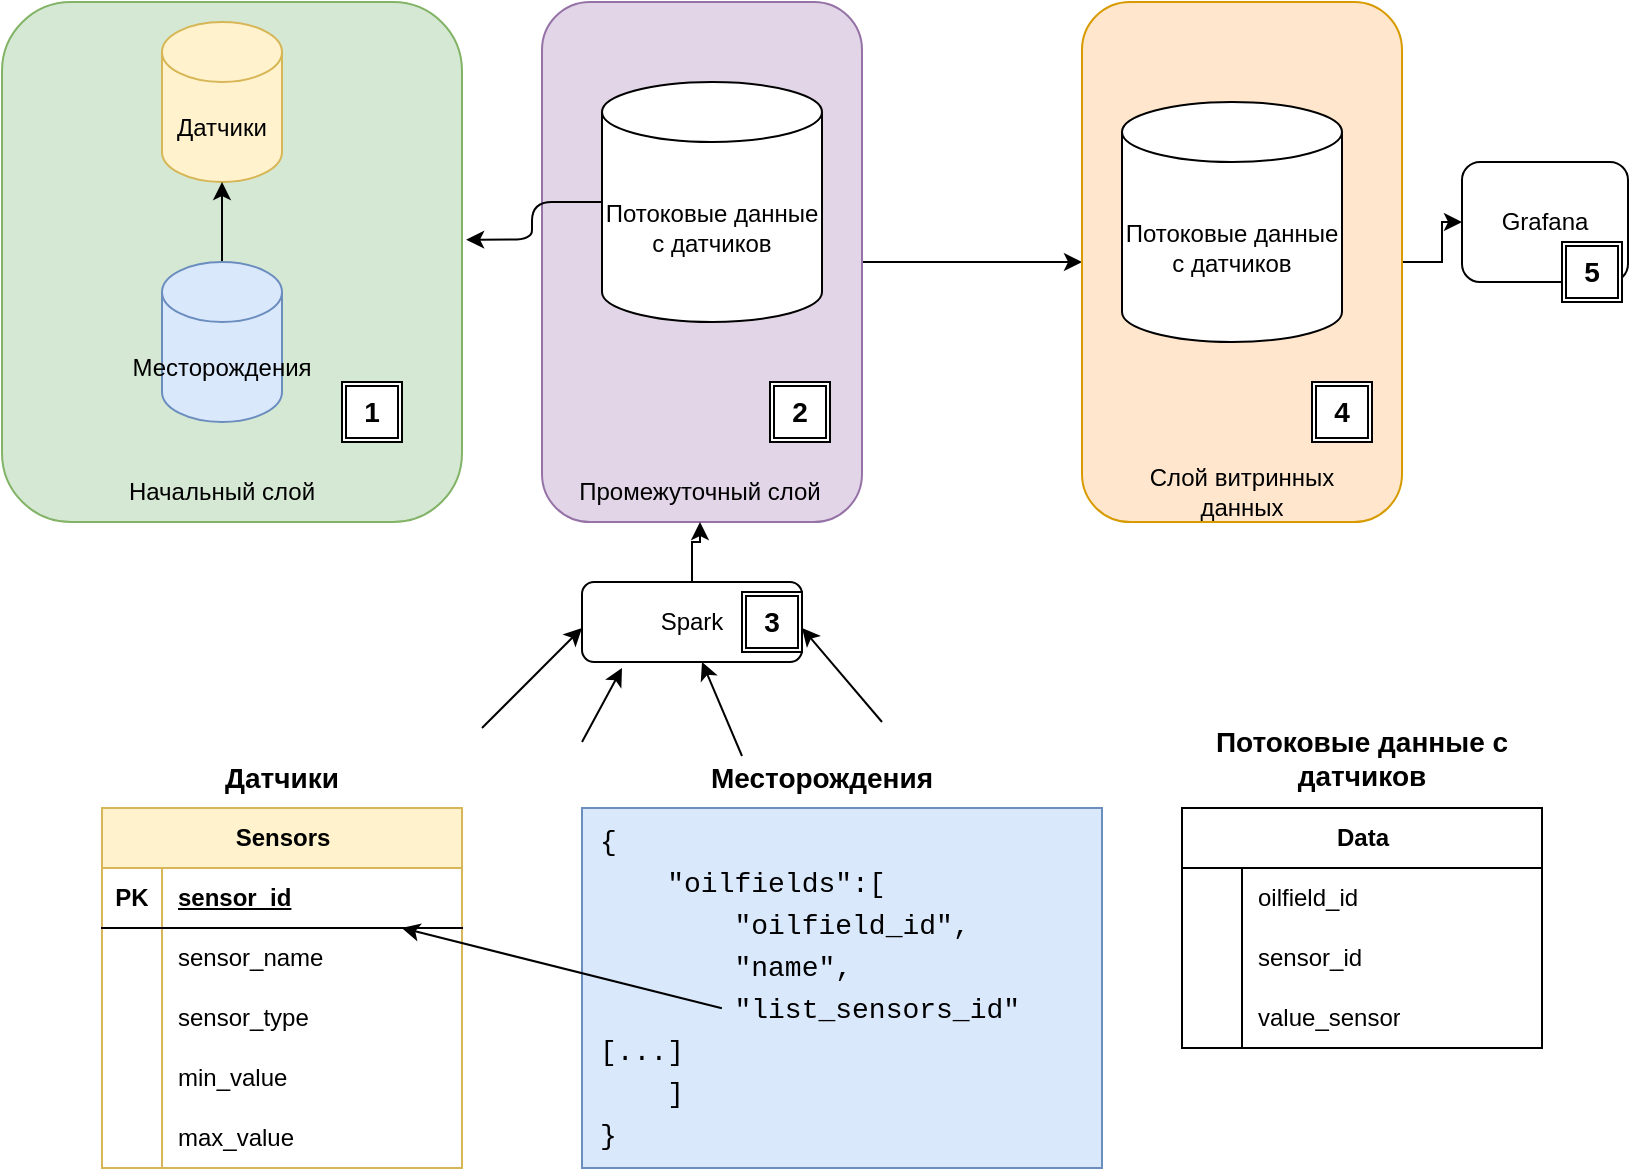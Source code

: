 <mxfile version="22.0.3" type="device">
  <diagram name="Страница — 1" id="nyuCE8ARZtUQCP4gCx82">
    <mxGraphModel dx="932" dy="618" grid="1" gridSize="10" guides="1" tooltips="1" connect="1" arrows="1" fold="1" page="1" pageScale="1" pageWidth="827" pageHeight="1169" math="0" shadow="0">
      <root>
        <mxCell id="0" />
        <mxCell id="1" parent="0" />
        <mxCell id="ij_Kzmd3UUCDIIQPWrM3-85" value="" style="edgeStyle=orthogonalEdgeStyle;rounded=0;orthogonalLoop=1;jettySize=auto;html=1;" edge="1" parent="1" source="ij_Kzmd3UUCDIIQPWrM3-68" target="ij_Kzmd3UUCDIIQPWrM3-82">
          <mxGeometry relative="1" as="geometry" />
        </mxCell>
        <mxCell id="ij_Kzmd3UUCDIIQPWrM3-68" value="" style="rounded=1;whiteSpace=wrap;html=1;fillColor=#e1d5e7;strokeColor=#9673a6;" vertex="1" parent="1">
          <mxGeometry x="270" y="30" width="160" height="260" as="geometry" />
        </mxCell>
        <mxCell id="ij_Kzmd3UUCDIIQPWrM3-65" value="" style="rounded=1;whiteSpace=wrap;html=1;fillColor=#d5e8d4;strokeColor=#82b366;" vertex="1" parent="1">
          <mxGeometry y="30" width="230" height="260" as="geometry" />
        </mxCell>
        <mxCell id="ij_Kzmd3UUCDIIQPWrM3-1" value="Датчики" style="shape=cylinder3;whiteSpace=wrap;html=1;boundedLbl=1;backgroundOutline=1;size=15;fillColor=#fff2cc;strokeColor=#d6b656;" vertex="1" parent="1">
          <mxGeometry x="80" y="40" width="60" height="80" as="geometry" />
        </mxCell>
        <mxCell id="ij_Kzmd3UUCDIIQPWrM3-62" value="" style="edgeStyle=orthogonalEdgeStyle;rounded=0;orthogonalLoop=1;jettySize=auto;html=1;" edge="1" parent="1" source="ij_Kzmd3UUCDIIQPWrM3-2" target="ij_Kzmd3UUCDIIQPWrM3-1">
          <mxGeometry relative="1" as="geometry" />
        </mxCell>
        <mxCell id="ij_Kzmd3UUCDIIQPWrM3-2" value="Месторождения" style="shape=cylinder3;whiteSpace=wrap;html=1;boundedLbl=1;backgroundOutline=1;size=15;fillColor=#dae8fc;strokeColor=#6c8ebf;" vertex="1" parent="1">
          <mxGeometry x="80" y="160" width="60" height="80" as="geometry" />
        </mxCell>
        <mxCell id="ij_Kzmd3UUCDIIQPWrM3-13" value="Sensors" style="shape=table;startSize=30;container=1;collapsible=1;childLayout=tableLayout;fixedRows=1;rowLines=0;fontStyle=1;align=center;resizeLast=1;html=1;fillColor=#fff2cc;strokeColor=#d6b656;" vertex="1" parent="1">
          <mxGeometry x="50" y="433" width="180" height="180" as="geometry" />
        </mxCell>
        <mxCell id="ij_Kzmd3UUCDIIQPWrM3-14" value="" style="shape=tableRow;horizontal=0;startSize=0;swimlaneHead=0;swimlaneBody=0;fillColor=none;collapsible=0;dropTarget=0;points=[[0,0.5],[1,0.5]];portConstraint=eastwest;top=0;left=0;right=0;bottom=1;" vertex="1" parent="ij_Kzmd3UUCDIIQPWrM3-13">
          <mxGeometry y="30" width="180" height="30" as="geometry" />
        </mxCell>
        <mxCell id="ij_Kzmd3UUCDIIQPWrM3-15" value="PK" style="shape=partialRectangle;connectable=0;fillColor=none;top=0;left=0;bottom=0;right=0;fontStyle=1;overflow=hidden;whiteSpace=wrap;html=1;" vertex="1" parent="ij_Kzmd3UUCDIIQPWrM3-14">
          <mxGeometry width="30" height="30" as="geometry">
            <mxRectangle width="30" height="30" as="alternateBounds" />
          </mxGeometry>
        </mxCell>
        <mxCell id="ij_Kzmd3UUCDIIQPWrM3-16" value="sensor_id" style="shape=partialRectangle;connectable=0;fillColor=none;top=0;left=0;bottom=0;right=0;align=left;spacingLeft=6;fontStyle=5;overflow=hidden;whiteSpace=wrap;html=1;" vertex="1" parent="ij_Kzmd3UUCDIIQPWrM3-14">
          <mxGeometry x="30" width="150" height="30" as="geometry">
            <mxRectangle width="150" height="30" as="alternateBounds" />
          </mxGeometry>
        </mxCell>
        <mxCell id="ij_Kzmd3UUCDIIQPWrM3-17" value="" style="shape=tableRow;horizontal=0;startSize=0;swimlaneHead=0;swimlaneBody=0;fillColor=none;collapsible=0;dropTarget=0;points=[[0,0.5],[1,0.5]];portConstraint=eastwest;top=0;left=0;right=0;bottom=0;" vertex="1" parent="ij_Kzmd3UUCDIIQPWrM3-13">
          <mxGeometry y="60" width="180" height="30" as="geometry" />
        </mxCell>
        <mxCell id="ij_Kzmd3UUCDIIQPWrM3-18" value="" style="shape=partialRectangle;connectable=0;fillColor=none;top=0;left=0;bottom=0;right=0;editable=1;overflow=hidden;whiteSpace=wrap;html=1;" vertex="1" parent="ij_Kzmd3UUCDIIQPWrM3-17">
          <mxGeometry width="30" height="30" as="geometry">
            <mxRectangle width="30" height="30" as="alternateBounds" />
          </mxGeometry>
        </mxCell>
        <mxCell id="ij_Kzmd3UUCDIIQPWrM3-19" value="sensor_name" style="shape=partialRectangle;connectable=0;fillColor=none;top=0;left=0;bottom=0;right=0;align=left;spacingLeft=6;overflow=hidden;whiteSpace=wrap;html=1;" vertex="1" parent="ij_Kzmd3UUCDIIQPWrM3-17">
          <mxGeometry x="30" width="150" height="30" as="geometry">
            <mxRectangle width="150" height="30" as="alternateBounds" />
          </mxGeometry>
        </mxCell>
        <mxCell id="ij_Kzmd3UUCDIIQPWrM3-20" value="" style="shape=tableRow;horizontal=0;startSize=0;swimlaneHead=0;swimlaneBody=0;fillColor=none;collapsible=0;dropTarget=0;points=[[0,0.5],[1,0.5]];portConstraint=eastwest;top=0;left=0;right=0;bottom=0;" vertex="1" parent="ij_Kzmd3UUCDIIQPWrM3-13">
          <mxGeometry y="90" width="180" height="30" as="geometry" />
        </mxCell>
        <mxCell id="ij_Kzmd3UUCDIIQPWrM3-21" value="" style="shape=partialRectangle;connectable=0;fillColor=none;top=0;left=0;bottom=0;right=0;editable=1;overflow=hidden;whiteSpace=wrap;html=1;" vertex="1" parent="ij_Kzmd3UUCDIIQPWrM3-20">
          <mxGeometry width="30" height="30" as="geometry">
            <mxRectangle width="30" height="30" as="alternateBounds" />
          </mxGeometry>
        </mxCell>
        <mxCell id="ij_Kzmd3UUCDIIQPWrM3-22" value="sensor_type" style="shape=partialRectangle;connectable=0;fillColor=none;top=0;left=0;bottom=0;right=0;align=left;spacingLeft=6;overflow=hidden;whiteSpace=wrap;html=1;" vertex="1" parent="ij_Kzmd3UUCDIIQPWrM3-20">
          <mxGeometry x="30" width="150" height="30" as="geometry">
            <mxRectangle width="150" height="30" as="alternateBounds" />
          </mxGeometry>
        </mxCell>
        <mxCell id="ij_Kzmd3UUCDIIQPWrM3-23" value="" style="shape=tableRow;horizontal=0;startSize=0;swimlaneHead=0;swimlaneBody=0;fillColor=none;collapsible=0;dropTarget=0;points=[[0,0.5],[1,0.5]];portConstraint=eastwest;top=0;left=0;right=0;bottom=0;" vertex="1" parent="ij_Kzmd3UUCDIIQPWrM3-13">
          <mxGeometry y="120" width="180" height="30" as="geometry" />
        </mxCell>
        <mxCell id="ij_Kzmd3UUCDIIQPWrM3-24" value="" style="shape=partialRectangle;connectable=0;fillColor=none;top=0;left=0;bottom=0;right=0;editable=1;overflow=hidden;whiteSpace=wrap;html=1;" vertex="1" parent="ij_Kzmd3UUCDIIQPWrM3-23">
          <mxGeometry width="30" height="30" as="geometry">
            <mxRectangle width="30" height="30" as="alternateBounds" />
          </mxGeometry>
        </mxCell>
        <mxCell id="ij_Kzmd3UUCDIIQPWrM3-25" value="min_value" style="shape=partialRectangle;connectable=0;fillColor=none;top=0;left=0;bottom=0;right=0;align=left;spacingLeft=6;overflow=hidden;whiteSpace=wrap;html=1;" vertex="1" parent="ij_Kzmd3UUCDIIQPWrM3-23">
          <mxGeometry x="30" width="150" height="30" as="geometry">
            <mxRectangle width="150" height="30" as="alternateBounds" />
          </mxGeometry>
        </mxCell>
        <mxCell id="ij_Kzmd3UUCDIIQPWrM3-26" value="" style="shape=tableRow;horizontal=0;startSize=0;swimlaneHead=0;swimlaneBody=0;fillColor=none;collapsible=0;dropTarget=0;points=[[0,0.5],[1,0.5]];portConstraint=eastwest;top=0;left=0;right=0;bottom=0;" vertex="1" parent="ij_Kzmd3UUCDIIQPWrM3-13">
          <mxGeometry y="150" width="180" height="30" as="geometry" />
        </mxCell>
        <mxCell id="ij_Kzmd3UUCDIIQPWrM3-27" value="" style="shape=partialRectangle;connectable=0;fillColor=none;top=0;left=0;bottom=0;right=0;editable=1;overflow=hidden;whiteSpace=wrap;html=1;" vertex="1" parent="ij_Kzmd3UUCDIIQPWrM3-26">
          <mxGeometry width="30" height="30" as="geometry">
            <mxRectangle width="30" height="30" as="alternateBounds" />
          </mxGeometry>
        </mxCell>
        <mxCell id="ij_Kzmd3UUCDIIQPWrM3-28" value="max_value" style="shape=partialRectangle;connectable=0;fillColor=none;top=0;left=0;bottom=0;right=0;align=left;spacingLeft=6;overflow=hidden;whiteSpace=wrap;html=1;" vertex="1" parent="ij_Kzmd3UUCDIIQPWrM3-26">
          <mxGeometry x="30" width="150" height="30" as="geometry">
            <mxRectangle width="150" height="30" as="alternateBounds" />
          </mxGeometry>
        </mxCell>
        <mxCell id="ij_Kzmd3UUCDIIQPWrM3-29" value="&lt;font style=&quot;font-size: 14px;&quot;&gt;&lt;b&gt;Датчики&lt;/b&gt;&lt;/font&gt;" style="text;html=1;strokeColor=none;fillColor=none;align=center;verticalAlign=middle;whiteSpace=wrap;rounded=0;" vertex="1" parent="1">
          <mxGeometry x="110" y="403" width="60" height="30" as="geometry" />
        </mxCell>
        <mxCell id="ij_Kzmd3UUCDIIQPWrM3-43" value="&lt;span style=&quot;font-size: 14px;&quot;&gt;&lt;b&gt;Месторождения&lt;/b&gt;&lt;/span&gt;" style="text;html=1;strokeColor=none;fillColor=none;align=center;verticalAlign=middle;whiteSpace=wrap;rounded=0;" vertex="1" parent="1">
          <mxGeometry x="380" y="403" width="60" height="30" as="geometry" />
        </mxCell>
        <mxCell id="ij_Kzmd3UUCDIIQPWrM3-44" value="&lt;div class=&quot;line number1 index0 alt2&quot; style=&quot;line-height: 21px; text-align: left; font-family: Consolas, &amp;quot;Courier New&amp;quot;, monospace; font-weight: 400; font-style: normal; font-size: 14px; color: rgb(0, 0, 0); font-variant-ligatures: normal; font-variant-caps: normal; letter-spacing: normal; orphans: 2; text-indent: 0px; text-transform: none; widows: 2; word-spacing: 0px; -webkit-text-stroke-width: 0px; text-decoration-thickness: initial; text-decoration-style: initial; text-decoration-color: initial; border-radius: 0px !important; background-image: none !important; background-position: initial !important; background-size: initial !important; background-repeat: initial !important; background-attachment: initial !important; background-origin: initial !important; background-clip: initial !important; background-color: var(--code-bgcolor) !important; border: 0px !important; inset: auto !important; float: none !important; height: auto !important; margin: 0px !important; outline: 0px !important; overflow: visible !important; padding: 0px 0.5em !important; position: static !important; vertical-align: baseline !important; width: auto !important; box-sizing: content-box !important; min-height: auto !important;&quot;&gt;&lt;code class=&quot;js plain&quot; style=&quot;line-height: 21px; font-family: var(--code-font-family) !important; border-radius: 0px !important; background: none !important; border: 0px !important; inset: auto !important; float: none !important; height: auto !important; margin: 0px !important; outline: 0px !important; overflow: visible !important; padding: 0px !important; position: static !important; text-align: left !important; vertical-align: baseline !important; width: auto !important; box-sizing: content-box !important; font-weight: normal !important; font-style: normal !important; font-size: var(--code-font-size) !important; min-height: auto !important; color: var(--code-plain) !important;&quot;&gt;{&lt;/code&gt;&lt;/div&gt;&lt;div class=&quot;line number2 index1 alt1&quot; style=&quot;line-height: 21px; text-align: left; font-family: Consolas, &amp;quot;Courier New&amp;quot;, monospace; font-weight: 400; font-style: normal; font-size: 14px; color: rgb(0, 0, 0); font-variant-ligatures: normal; font-variant-caps: normal; letter-spacing: normal; orphans: 2; text-indent: 0px; text-transform: none; widows: 2; word-spacing: 0px; -webkit-text-stroke-width: 0px; text-decoration-thickness: initial; text-decoration-style: initial; text-decoration-color: initial; border-radius: 0px !important; background-image: none !important; background-position: initial !important; background-size: initial !important; background-repeat: initial !important; background-attachment: initial !important; background-origin: initial !important; background-clip: initial !important; background-color: var(--code-bgcolor) !important; border: 0px !important; inset: auto !important; float: none !important; height: auto !important; margin: 0px !important; outline: 0px !important; overflow: visible !important; padding: 0px 0.5em !important; position: static !important; vertical-align: baseline !important; width: auto !important; box-sizing: content-box !important; min-height: auto !important;&quot;&gt;&lt;code class=&quot;js spaces&quot; style=&quot;line-height: 21px; font-family: var(--code-font-family) !important; border-radius: 0px !important; background: none !important; border: 0px !important; inset: auto !important; float: none !important; height: auto !important; margin: 0px !important; outline: 0px !important; overflow: visible !important; padding: 0px !important; position: static !important; text-align: left !important; vertical-align: baseline !important; width: auto !important; box-sizing: content-box !important; font-weight: normal !important; font-style: normal !important; font-size: var(--code-font-size) !important; min-height: auto !important;&quot;&gt;&amp;nbsp;&amp;nbsp;&amp;nbsp;&amp;nbsp;&lt;/code&gt;&lt;code class=&quot;js string&quot; style=&quot;line-height: 21px; font-family: var(--code-font-family) !important; border-radius: 0px !important; background: none !important; border: 0px !important; inset: auto !important; float: none !important; height: auto !important; margin: 0px !important; outline: 0px !important; overflow: visible !important; padding: 0px !important; position: static !important; text-align: left !important; vertical-align: baseline !important; width: auto !important; box-sizing: content-box !important; font-weight: normal !important; font-style: normal !important; font-size: var(--code-font-size) !important; min-height: auto !important; color: var(--code-string) !important;&quot;&gt;&quot;oilfields&quot;&lt;/code&gt;&lt;code class=&quot;js plain&quot; style=&quot;line-height: 21px; font-family: var(--code-font-family) !important; border-radius: 0px !important; background: none !important; border: 0px !important; inset: auto !important; float: none !important; height: auto !important; margin: 0px !important; outline: 0px !important; overflow: visible !important; padding: 0px !important; position: static !important; text-align: left !important; vertical-align: baseline !important; width: auto !important; box-sizing: content-box !important; font-weight: normal !important; font-style: normal !important; font-size: var(--code-font-size) !important; min-height: auto !important; color: var(--code-plain) !important;&quot;&gt;:&lt;/code&gt;&lt;span style=&quot;background-color: initial; color: var(--code-plain); font-family: var(--code-font-family); font-size: var(--code-font-size);&quot;&gt;[&lt;/span&gt;&lt;/div&gt;&lt;div class=&quot;line number6 index5 alt1&quot; style=&quot;line-height: 21px; text-align: left; font-family: Consolas, &amp;quot;Courier New&amp;quot;, monospace; font-weight: 400; font-style: normal; font-size: 14px; color: rgb(0, 0, 0); font-variant-ligatures: normal; font-variant-caps: normal; letter-spacing: normal; orphans: 2; text-indent: 0px; text-transform: none; widows: 2; word-spacing: 0px; -webkit-text-stroke-width: 0px; text-decoration-thickness: initial; text-decoration-style: initial; text-decoration-color: initial; border-radius: 0px !important; background-image: none !important; background-position: initial !important; background-size: initial !important; background-repeat: initial !important; background-attachment: initial !important; background-origin: initial !important; background-clip: initial !important; background-color: var(--code-bgcolor) !important; border: 0px !important; inset: auto !important; float: none !important; height: auto !important; margin: 0px !important; outline: 0px !important; overflow: visible !important; padding: 0px 0.5em !important; position: static !important; vertical-align: baseline !important; width: auto !important; box-sizing: content-box !important; min-height: auto !important;&quot;&gt;&lt;code class=&quot;js spaces&quot; style=&quot;line-height: 21px; font-family: var(--code-font-family) !important; border-radius: 0px !important; background: none !important; border: 0px !important; inset: auto !important; float: none !important; height: auto !important; margin: 0px !important; outline: 0px !important; overflow: visible !important; padding: 0px !important; position: static !important; text-align: left !important; vertical-align: baseline !important; width: auto !important; box-sizing: content-box !important; font-weight: normal !important; font-style: normal !important; font-size: var(--code-font-size) !important; min-height: auto !important;&quot;&gt;&amp;nbsp;&amp;nbsp;&amp;nbsp;&amp;nbsp;&amp;nbsp;&amp;nbsp;&amp;nbsp;&amp;nbsp;&lt;/code&gt;&lt;code class=&quot;js string&quot; style=&quot;line-height: 21px; font-family: var(--code-font-family) !important; border-radius: 0px !important; background: none !important; border: 0px !important; inset: auto !important; float: none !important; height: auto !important; margin: 0px !important; outline: 0px !important; overflow: visible !important; padding: 0px !important; position: static !important; text-align: left !important; vertical-align: baseline !important; width: auto !important; box-sizing: content-box !important; font-weight: normal !important; font-style: normal !important; font-size: var(--code-font-size) !important; min-height: auto !important; color: var(--code-string) !important;&quot;&gt;&quot;oilfield_id&quot;&lt;/code&gt;&lt;code class=&quot;js plain&quot; style=&quot;line-height: 21px; font-family: var(--code-font-family) !important; border-radius: 0px !important; background: none !important; border: 0px !important; inset: auto !important; float: none !important; height: auto !important; margin: 0px !important; outline: 0px !important; overflow: visible !important; padding: 0px !important; position: static !important; text-align: left !important; vertical-align: baseline !important; width: auto !important; box-sizing: content-box !important; font-weight: normal !important; font-style: normal !important; font-size: var(--code-font-size) !important; min-height: auto !important; color: var(--code-plain) !important;&quot;&gt;,&lt;/code&gt;&lt;/div&gt;&lt;div class=&quot;line number6 index5 alt1&quot; style=&quot;line-height: 21px; text-align: left; font-family: Consolas, &amp;quot;Courier New&amp;quot;, monospace; font-weight: 400; font-style: normal; font-size: 14px; color: rgb(0, 0, 0); font-variant-ligatures: normal; font-variant-caps: normal; letter-spacing: normal; orphans: 2; text-indent: 0px; text-transform: none; widows: 2; word-spacing: 0px; -webkit-text-stroke-width: 0px; text-decoration-thickness: initial; text-decoration-style: initial; text-decoration-color: initial; border-radius: 0px !important; background-image: none !important; background-position: initial !important; background-size: initial !important; background-repeat: initial !important; background-attachment: initial !important; background-origin: initial !important; background-clip: initial !important; background-color: var(--code-bgcolor) !important; border: 0px !important; inset: auto !important; float: none !important; height: auto !important; margin: 0px !important; outline: 0px !important; overflow: visible !important; padding: 0px 0.5em !important; position: static !important; vertical-align: baseline !important; width: auto !important; box-sizing: content-box !important; min-height: auto !important;&quot;&gt;&lt;code class=&quot;js plain&quot; style=&quot;line-height: 21px; font-family: var(--code-font-family) !important; border-radius: 0px !important; background: none !important; border: 0px !important; inset: auto !important; float: none !important; height: auto !important; margin: 0px !important; outline: 0px !important; overflow: visible !important; padding: 0px !important; position: static !important; text-align: left !important; vertical-align: baseline !important; width: auto !important; box-sizing: content-box !important; font-weight: normal !important; font-style: normal !important; font-size: var(--code-font-size) !important; min-height: auto !important; color: var(--code-plain) !important;&quot;&gt;&lt;code style=&quot;line-height: 21px; border: 0px !important; color: var(--code-string) !important; font-size: var(--code-font-size) !important; background: none !important; font-family: var(--code-font-family) !important; border-radius: 0px !important; inset: auto !important; float: none !important; height: auto !important; margin: 0px !important; outline: 0px !important; overflow: visible !important; padding: 0px !important; position: static !important; vertical-align: baseline !important; width: auto !important; box-sizing: content-box !important; min-height: auto !important;&quot; class=&quot;js string&quot;&gt;&lt;span style=&quot;white-space: pre;&quot;&gt;&#x9;&lt;/span&gt;&quot;name&quot;&lt;/code&gt;&lt;code style=&quot;line-height: 21px; border: 0px !important; color: var(--code-plain) !important; font-size: var(--code-font-size) !important; background: none !important; font-family: var(--code-font-family) !important; border-radius: 0px !important; inset: auto !important; float: none !important; height: auto !important; margin: 0px !important; outline: 0px !important; overflow: visible !important; padding: 0px !important; position: static !important; vertical-align: baseline !important; width: auto !important; box-sizing: content-box !important; min-height: auto !important;&quot; class=&quot;js plain&quot;&gt;,&lt;/code&gt;&lt;/code&gt;&lt;/div&gt;&lt;div class=&quot;line number8 index7 alt1&quot; style=&quot;line-height: 21px; text-align: left; font-family: Consolas, &amp;quot;Courier New&amp;quot;, monospace; font-weight: 400; font-style: normal; font-size: 14px; color: rgb(0, 0, 0); font-variant-ligatures: normal; font-variant-caps: normal; letter-spacing: normal; orphans: 2; text-indent: 0px; text-transform: none; widows: 2; word-spacing: 0px; -webkit-text-stroke-width: 0px; text-decoration-thickness: initial; text-decoration-style: initial; text-decoration-color: initial; border-radius: 0px !important; background-image: none !important; background-position: initial !important; background-size: initial !important; background-repeat: initial !important; background-attachment: initial !important; background-origin: initial !important; background-clip: initial !important; background-color: var(--code-bgcolor) !important; border: 0px !important; inset: auto !important; float: none !important; height: auto !important; margin: 0px !important; outline: 0px !important; overflow: visible !important; padding: 0px 0.5em !important; position: static !important; vertical-align: baseline !important; width: auto !important; box-sizing: content-box !important; min-height: auto !important;&quot;&gt;&lt;code class=&quot;js spaces&quot; style=&quot;line-height: 21px; font-family: var(--code-font-family) !important; border-radius: 0px !important; background: none !important; border: 0px !important; inset: auto !important; float: none !important; height: auto !important; margin: 0px !important; outline: 0px !important; overflow: visible !important; padding: 0px !important; position: static !important; text-align: left !important; vertical-align: baseline !important; width: auto !important; box-sizing: content-box !important; font-weight: normal !important; font-style: normal !important; font-size: var(--code-font-size) !important; min-height: auto !important;&quot;&gt;&amp;nbsp;&amp;nbsp;&amp;nbsp;&amp;nbsp;&amp;nbsp;&amp;nbsp;&amp;nbsp;&amp;nbsp;&lt;/code&gt;&lt;code class=&quot;js string&quot; style=&quot;line-height: 21px; font-family: var(--code-font-family) !important; border-radius: 0px !important; background: none !important; border: 0px !important; inset: auto !important; float: none !important; height: auto !important; margin: 0px !important; outline: 0px !important; overflow: visible !important; padding: 0px !important; position: static !important; text-align: left !important; vertical-align: baseline !important; width: auto !important; box-sizing: content-box !important; font-weight: normal !important; font-style: normal !important; font-size: var(--code-font-size) !important; min-height: auto !important; color: var(--code-string) !important;&quot;&gt;&quot;list_sensors_id&quot;[...&lt;/code&gt;&lt;span style=&quot;background-color: initial; color: var(--code-string); font-family: var(--code-font-family); font-size: var(--code-font-size);&quot;&gt;]&lt;/span&gt;&lt;/div&gt;&lt;div class=&quot;line number9 index8 alt2&quot; style=&quot;line-height: 21px; text-align: left; font-family: Consolas, &amp;quot;Courier New&amp;quot;, monospace; font-weight: 400; font-style: normal; font-size: 14px; color: rgb(0, 0, 0); font-variant-ligatures: normal; font-variant-caps: normal; letter-spacing: normal; orphans: 2; text-indent: 0px; text-transform: none; widows: 2; word-spacing: 0px; -webkit-text-stroke-width: 0px; text-decoration-thickness: initial; text-decoration-style: initial; text-decoration-color: initial; border-radius: 0px !important; background-image: none !important; background-position: initial !important; background-size: initial !important; background-repeat: initial !important; background-attachment: initial !important; background-origin: initial !important; background-clip: initial !important; background-color: var(--code-bgcolor) !important; border: 0px !important; inset: auto !important; float: none !important; height: auto !important; margin: 0px !important; outline: 0px !important; overflow: visible !important; padding: 0px 0.5em !important; position: static !important; vertical-align: baseline !important; width: auto !important; box-sizing: content-box !important; min-height: auto !important;&quot;&gt;&lt;code class=&quot;js spaces&quot; style=&quot;line-height: 21px; font-family: var(--code-font-family) !important; border-radius: 0px !important; background: none !important; border: 0px !important; inset: auto !important; float: none !important; height: auto !important; margin: 0px !important; outline: 0px !important; overflow: visible !important; padding: 0px !important; position: static !important; text-align: left !important; vertical-align: baseline !important; width: auto !important; box-sizing: content-box !important; font-weight: normal !important; font-style: normal !important; font-size: var(--code-font-size) !important; min-height: auto !important;&quot;&gt;&amp;nbsp;&amp;nbsp;&amp;nbsp;&amp;nbsp;&lt;/code&gt;&lt;code class=&quot;js plain&quot; style=&quot;line-height: 21px; font-family: var(--code-font-family) !important; border-radius: 0px !important; background: none !important; border: 0px !important; inset: auto !important; float: none !important; height: auto !important; margin: 0px !important; outline: 0px !important; overflow: visible !important; padding: 0px !important; position: static !important; text-align: left !important; vertical-align: baseline !important; width: auto !important; box-sizing: content-box !important; font-weight: normal !important; font-style: normal !important; font-size: var(--code-font-size) !important; min-height: auto !important; color: var(--code-plain) !important;&quot;&gt;]&lt;/code&gt;&lt;/div&gt;&lt;div class=&quot;line number10 index9 alt1&quot; style=&quot;line-height: 21px; text-align: left; font-family: Consolas, &amp;quot;Courier New&amp;quot;, monospace; font-weight: 400; font-style: normal; font-size: 14px; color: rgb(0, 0, 0); font-variant-ligatures: normal; font-variant-caps: normal; letter-spacing: normal; orphans: 2; text-indent: 0px; text-transform: none; widows: 2; word-spacing: 0px; -webkit-text-stroke-width: 0px; text-decoration-thickness: initial; text-decoration-style: initial; text-decoration-color: initial; border-radius: 0px !important; background-image: none !important; background-position: initial !important; background-size: initial !important; background-repeat: initial !important; background-attachment: initial !important; background-origin: initial !important; background-clip: initial !important; background-color: var(--code-bgcolor) !important; border: 0px !important; inset: auto !important; float: none !important; height: auto !important; margin: 0px !important; outline: 0px !important; overflow: visible !important; padding: 0px 0.5em !important; position: static !important; vertical-align: baseline !important; width: auto !important; box-sizing: content-box !important; min-height: auto !important;&quot;&gt;&lt;code class=&quot;js plain&quot; style=&quot;line-height: 21px; font-family: var(--code-font-family) !important; border-radius: 0px !important; background: none !important; border: 0px !important; inset: auto !important; float: none !important; height: auto !important; margin: 0px !important; outline: 0px !important; overflow: visible !important; padding: 0px !important; position: static !important; text-align: left !important; vertical-align: baseline !important; width: auto !important; box-sizing: content-box !important; font-weight: normal !important; font-style: normal !important; font-size: var(--code-font-size) !important; min-height: auto !important; color: var(--code-plain) !important;&quot;&gt;}&lt;/code&gt;&lt;/div&gt;" style="text;whiteSpace=wrap;html=1;fillColor=#dae8fc;strokeColor=#6c8ebf;" vertex="1" parent="1">
          <mxGeometry x="290" y="433" width="260" height="180" as="geometry" />
        </mxCell>
        <mxCell id="ij_Kzmd3UUCDIIQPWrM3-46" value="" style="endArrow=classic;html=1;rounded=0;exitX=0.269;exitY=0.556;exitDx=0;exitDy=0;exitPerimeter=0;" edge="1" parent="1" source="ij_Kzmd3UUCDIIQPWrM3-44" target="ij_Kzmd3UUCDIIQPWrM3-14">
          <mxGeometry width="50" height="50" relative="1" as="geometry">
            <mxPoint x="310" y="493" as="sourcePoint" />
            <mxPoint x="360" y="443" as="targetPoint" />
          </mxGeometry>
        </mxCell>
        <mxCell id="ij_Kzmd3UUCDIIQPWrM3-47" value="Data" style="shape=table;startSize=30;container=1;collapsible=1;childLayout=tableLayout;fixedRows=1;rowLines=0;fontStyle=1;align=center;resizeLast=1;html=1;" vertex="1" parent="1">
          <mxGeometry x="590" y="433" width="180" height="120" as="geometry" />
        </mxCell>
        <mxCell id="ij_Kzmd3UUCDIIQPWrM3-51" value="" style="shape=tableRow;horizontal=0;startSize=0;swimlaneHead=0;swimlaneBody=0;fillColor=none;collapsible=0;dropTarget=0;points=[[0,0.5],[1,0.5]];portConstraint=eastwest;top=0;left=0;right=0;bottom=0;" vertex="1" parent="ij_Kzmd3UUCDIIQPWrM3-47">
          <mxGeometry y="30" width="180" height="30" as="geometry" />
        </mxCell>
        <mxCell id="ij_Kzmd3UUCDIIQPWrM3-52" value="" style="shape=partialRectangle;connectable=0;fillColor=none;top=0;left=0;bottom=0;right=0;editable=1;overflow=hidden;whiteSpace=wrap;html=1;" vertex="1" parent="ij_Kzmd3UUCDIIQPWrM3-51">
          <mxGeometry width="30" height="30" as="geometry">
            <mxRectangle width="30" height="30" as="alternateBounds" />
          </mxGeometry>
        </mxCell>
        <mxCell id="ij_Kzmd3UUCDIIQPWrM3-53" value="oilfield_id" style="shape=partialRectangle;connectable=0;fillColor=none;top=0;left=0;bottom=0;right=0;align=left;spacingLeft=6;overflow=hidden;whiteSpace=wrap;html=1;" vertex="1" parent="ij_Kzmd3UUCDIIQPWrM3-51">
          <mxGeometry x="30" width="150" height="30" as="geometry">
            <mxRectangle width="150" height="30" as="alternateBounds" />
          </mxGeometry>
        </mxCell>
        <mxCell id="ij_Kzmd3UUCDIIQPWrM3-54" value="" style="shape=tableRow;horizontal=0;startSize=0;swimlaneHead=0;swimlaneBody=0;fillColor=none;collapsible=0;dropTarget=0;points=[[0,0.5],[1,0.5]];portConstraint=eastwest;top=0;left=0;right=0;bottom=0;" vertex="1" parent="ij_Kzmd3UUCDIIQPWrM3-47">
          <mxGeometry y="60" width="180" height="30" as="geometry" />
        </mxCell>
        <mxCell id="ij_Kzmd3UUCDIIQPWrM3-55" value="" style="shape=partialRectangle;connectable=0;fillColor=none;top=0;left=0;bottom=0;right=0;editable=1;overflow=hidden;whiteSpace=wrap;html=1;" vertex="1" parent="ij_Kzmd3UUCDIIQPWrM3-54">
          <mxGeometry width="30" height="30" as="geometry">
            <mxRectangle width="30" height="30" as="alternateBounds" />
          </mxGeometry>
        </mxCell>
        <mxCell id="ij_Kzmd3UUCDIIQPWrM3-56" value="sensor_id" style="shape=partialRectangle;connectable=0;fillColor=none;top=0;left=0;bottom=0;right=0;align=left;spacingLeft=6;overflow=hidden;whiteSpace=wrap;html=1;" vertex="1" parent="ij_Kzmd3UUCDIIQPWrM3-54">
          <mxGeometry x="30" width="150" height="30" as="geometry">
            <mxRectangle width="150" height="30" as="alternateBounds" />
          </mxGeometry>
        </mxCell>
        <mxCell id="ij_Kzmd3UUCDIIQPWrM3-57" value="" style="shape=tableRow;horizontal=0;startSize=0;swimlaneHead=0;swimlaneBody=0;fillColor=none;collapsible=0;dropTarget=0;points=[[0,0.5],[1,0.5]];portConstraint=eastwest;top=0;left=0;right=0;bottom=0;" vertex="1" parent="ij_Kzmd3UUCDIIQPWrM3-47">
          <mxGeometry y="90" width="180" height="30" as="geometry" />
        </mxCell>
        <mxCell id="ij_Kzmd3UUCDIIQPWrM3-58" value="" style="shape=partialRectangle;connectable=0;fillColor=none;top=0;left=0;bottom=0;right=0;editable=1;overflow=hidden;whiteSpace=wrap;html=1;" vertex="1" parent="ij_Kzmd3UUCDIIQPWrM3-57">
          <mxGeometry width="30" height="30" as="geometry">
            <mxRectangle width="30" height="30" as="alternateBounds" />
          </mxGeometry>
        </mxCell>
        <mxCell id="ij_Kzmd3UUCDIIQPWrM3-59" value="value_sensor" style="shape=partialRectangle;connectable=0;fillColor=none;top=0;left=0;bottom=0;right=0;align=left;spacingLeft=6;overflow=hidden;whiteSpace=wrap;html=1;" vertex="1" parent="ij_Kzmd3UUCDIIQPWrM3-57">
          <mxGeometry x="30" width="150" height="30" as="geometry">
            <mxRectangle width="150" height="30" as="alternateBounds" />
          </mxGeometry>
        </mxCell>
        <mxCell id="ij_Kzmd3UUCDIIQPWrM3-60" value="&lt;span style=&quot;font-size: 14px;&quot;&gt;&lt;b&gt;Потоковые данные с датчиков&lt;/b&gt;&lt;/span&gt;" style="text;html=1;strokeColor=none;fillColor=none;align=center;verticalAlign=middle;whiteSpace=wrap;rounded=0;" vertex="1" parent="1">
          <mxGeometry x="600" y="393" width="160" height="30" as="geometry" />
        </mxCell>
        <mxCell id="ij_Kzmd3UUCDIIQPWrM3-63" value="" style="edgeStyle=orthogonalEdgeStyle;rounded=1;orthogonalLoop=1;jettySize=auto;html=1;strokeColor=default;entryX=1.009;entryY=0.457;entryDx=0;entryDy=0;entryPerimeter=0;" edge="1" parent="1" source="ij_Kzmd3UUCDIIQPWrM3-61" target="ij_Kzmd3UUCDIIQPWrM3-65">
          <mxGeometry relative="1" as="geometry" />
        </mxCell>
        <mxCell id="ij_Kzmd3UUCDIIQPWrM3-61" value="Потоковые данные&lt;br&gt;с датчиков" style="shape=cylinder3;whiteSpace=wrap;html=1;boundedLbl=1;backgroundOutline=1;size=15;" vertex="1" parent="1">
          <mxGeometry x="300" y="70" width="110" height="120" as="geometry" />
        </mxCell>
        <mxCell id="ij_Kzmd3UUCDIIQPWrM3-67" value="Начальный слой" style="text;html=1;strokeColor=none;fillColor=none;align=center;verticalAlign=middle;whiteSpace=wrap;rounded=0;" vertex="1" parent="1">
          <mxGeometry x="45" y="260" width="130" height="30" as="geometry" />
        </mxCell>
        <mxCell id="ij_Kzmd3UUCDIIQPWrM3-69" value="Промежуточный слой" style="text;html=1;strokeColor=none;fillColor=none;align=center;verticalAlign=middle;whiteSpace=wrap;rounded=0;" vertex="1" parent="1">
          <mxGeometry x="284" y="260" width="130" height="30" as="geometry" />
        </mxCell>
        <mxCell id="ij_Kzmd3UUCDIIQPWrM3-72" value="" style="edgeStyle=orthogonalEdgeStyle;rounded=0;orthogonalLoop=1;jettySize=auto;html=1;" edge="1" parent="1" source="ij_Kzmd3UUCDIIQPWrM3-70" target="ij_Kzmd3UUCDIIQPWrM3-69">
          <mxGeometry relative="1" as="geometry" />
        </mxCell>
        <mxCell id="ij_Kzmd3UUCDIIQPWrM3-70" value="Spark" style="rounded=1;whiteSpace=wrap;html=1;" vertex="1" parent="1">
          <mxGeometry x="290" y="320" width="110" height="40" as="geometry" />
        </mxCell>
        <mxCell id="ij_Kzmd3UUCDIIQPWrM3-78" value="" style="endArrow=classic;html=1;rounded=0;" edge="1" parent="1">
          <mxGeometry width="50" height="50" relative="1" as="geometry">
            <mxPoint x="240" y="393" as="sourcePoint" />
            <mxPoint x="290" y="343" as="targetPoint" />
          </mxGeometry>
        </mxCell>
        <mxCell id="ij_Kzmd3UUCDIIQPWrM3-79" value="" style="endArrow=classic;html=1;rounded=0;" edge="1" parent="1">
          <mxGeometry width="50" height="50" relative="1" as="geometry">
            <mxPoint x="440" y="390" as="sourcePoint" />
            <mxPoint x="400" y="343" as="targetPoint" />
          </mxGeometry>
        </mxCell>
        <mxCell id="ij_Kzmd3UUCDIIQPWrM3-80" value="" style="endArrow=classic;html=1;rounded=0;" edge="1" parent="1">
          <mxGeometry width="50" height="50" relative="1" as="geometry">
            <mxPoint x="290" y="400" as="sourcePoint" />
            <mxPoint x="310" y="363" as="targetPoint" />
          </mxGeometry>
        </mxCell>
        <mxCell id="ij_Kzmd3UUCDIIQPWrM3-81" value="" style="endArrow=classic;html=1;rounded=0;" edge="1" parent="1">
          <mxGeometry width="50" height="50" relative="1" as="geometry">
            <mxPoint x="370" y="407" as="sourcePoint" />
            <mxPoint x="350" y="360" as="targetPoint" />
          </mxGeometry>
        </mxCell>
        <mxCell id="ij_Kzmd3UUCDIIQPWrM3-91" value="" style="edgeStyle=orthogonalEdgeStyle;rounded=0;orthogonalLoop=1;jettySize=auto;html=1;" edge="1" parent="1" source="ij_Kzmd3UUCDIIQPWrM3-82" target="ij_Kzmd3UUCDIIQPWrM3-90">
          <mxGeometry relative="1" as="geometry" />
        </mxCell>
        <mxCell id="ij_Kzmd3UUCDIIQPWrM3-82" value="" style="rounded=1;whiteSpace=wrap;html=1;fillColor=#ffe6cc;strokeColor=#d79b00;" vertex="1" parent="1">
          <mxGeometry x="540" y="30" width="160" height="260" as="geometry" />
        </mxCell>
        <mxCell id="ij_Kzmd3UUCDIIQPWrM3-83" value="Слой витринных данных" style="text;html=1;strokeColor=none;fillColor=none;align=center;verticalAlign=middle;whiteSpace=wrap;rounded=0;" vertex="1" parent="1">
          <mxGeometry x="555" y="260" width="130" height="30" as="geometry" />
        </mxCell>
        <mxCell id="ij_Kzmd3UUCDIIQPWrM3-84" value="Потоковые данные&lt;br&gt;с датчиков" style="shape=cylinder3;whiteSpace=wrap;html=1;boundedLbl=1;backgroundOutline=1;size=15;" vertex="1" parent="1">
          <mxGeometry x="560" y="80" width="110" height="120" as="geometry" />
        </mxCell>
        <mxCell id="ij_Kzmd3UUCDIIQPWrM3-86" value="&lt;font style=&quot;font-size: 14px;&quot;&gt;&lt;b&gt;1&lt;/b&gt;&lt;/font&gt;" style="shape=ext;double=1;rounded=0;whiteSpace=wrap;html=1;" vertex="1" parent="1">
          <mxGeometry x="170" y="220" width="30" height="30" as="geometry" />
        </mxCell>
        <mxCell id="ij_Kzmd3UUCDIIQPWrM3-87" value="&lt;font style=&quot;font-size: 14px;&quot;&gt;&lt;b&gt;2&lt;/b&gt;&lt;/font&gt;" style="shape=ext;double=1;rounded=0;whiteSpace=wrap;html=1;" vertex="1" parent="1">
          <mxGeometry x="384" y="220" width="30" height="30" as="geometry" />
        </mxCell>
        <mxCell id="ij_Kzmd3UUCDIIQPWrM3-88" value="&lt;font style=&quot;font-size: 14px;&quot;&gt;&lt;b&gt;3&lt;/b&gt;&lt;/font&gt;" style="shape=ext;double=1;rounded=0;whiteSpace=wrap;html=1;" vertex="1" parent="1">
          <mxGeometry x="370" y="325" width="30" height="30" as="geometry" />
        </mxCell>
        <mxCell id="ij_Kzmd3UUCDIIQPWrM3-89" value="&lt;font style=&quot;font-size: 14px;&quot;&gt;&lt;b&gt;4&lt;/b&gt;&lt;/font&gt;" style="shape=ext;double=1;rounded=0;whiteSpace=wrap;html=1;" vertex="1" parent="1">
          <mxGeometry x="655" y="220" width="30" height="30" as="geometry" />
        </mxCell>
        <mxCell id="ij_Kzmd3UUCDIIQPWrM3-90" value="Grafana" style="rounded=1;whiteSpace=wrap;html=1;" vertex="1" parent="1">
          <mxGeometry x="730" y="110" width="83" height="60" as="geometry" />
        </mxCell>
        <mxCell id="ij_Kzmd3UUCDIIQPWrM3-92" value="&lt;font style=&quot;font-size: 14px;&quot;&gt;&lt;b&gt;5&lt;/b&gt;&lt;/font&gt;" style="shape=ext;double=1;rounded=0;whiteSpace=wrap;html=1;" vertex="1" parent="1">
          <mxGeometry x="780" y="150" width="30" height="30" as="geometry" />
        </mxCell>
      </root>
    </mxGraphModel>
  </diagram>
</mxfile>
